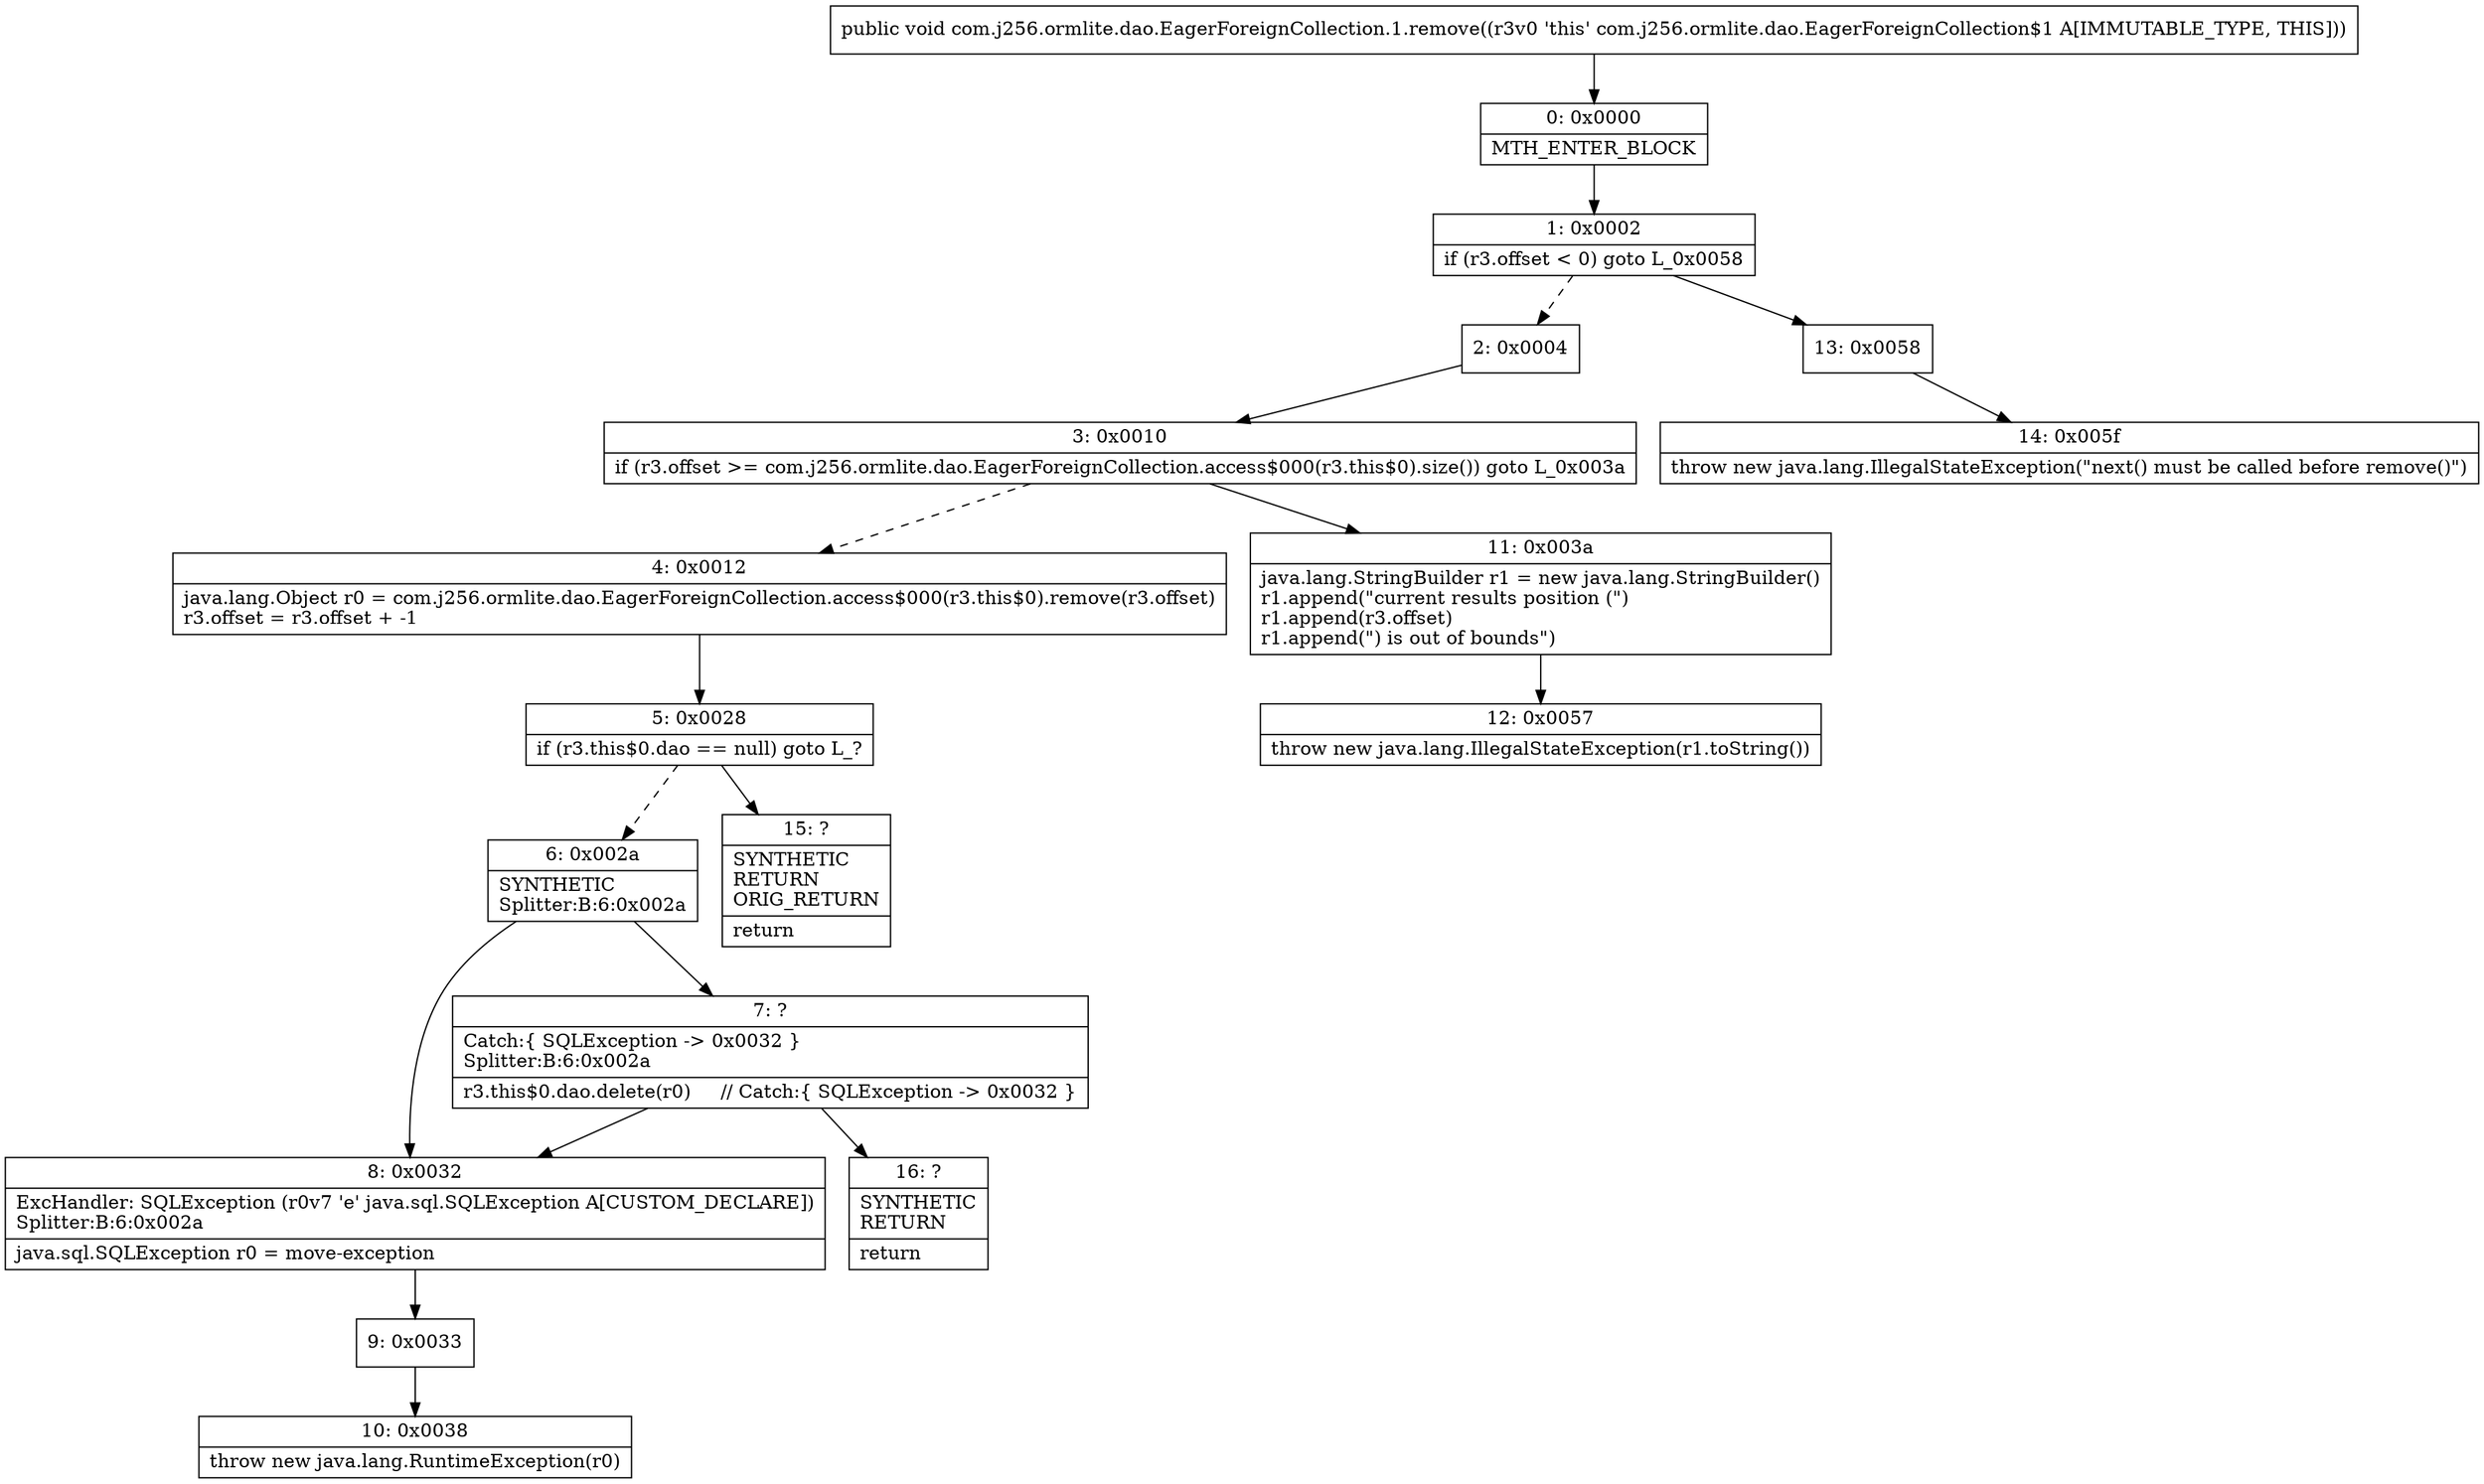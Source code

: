 digraph "CFG forcom.j256.ormlite.dao.EagerForeignCollection.1.remove()V" {
Node_0 [shape=record,label="{0\:\ 0x0000|MTH_ENTER_BLOCK\l}"];
Node_1 [shape=record,label="{1\:\ 0x0002|if (r3.offset \< 0) goto L_0x0058\l}"];
Node_2 [shape=record,label="{2\:\ 0x0004}"];
Node_3 [shape=record,label="{3\:\ 0x0010|if (r3.offset \>= com.j256.ormlite.dao.EagerForeignCollection.access$000(r3.this$0).size()) goto L_0x003a\l}"];
Node_4 [shape=record,label="{4\:\ 0x0012|java.lang.Object r0 = com.j256.ormlite.dao.EagerForeignCollection.access$000(r3.this$0).remove(r3.offset)\lr3.offset = r3.offset + \-1\l}"];
Node_5 [shape=record,label="{5\:\ 0x0028|if (r3.this$0.dao == null) goto L_?\l}"];
Node_6 [shape=record,label="{6\:\ 0x002a|SYNTHETIC\lSplitter:B:6:0x002a\l}"];
Node_7 [shape=record,label="{7\:\ ?|Catch:\{ SQLException \-\> 0x0032 \}\lSplitter:B:6:0x002a\l|r3.this$0.dao.delete(r0)     \/\/ Catch:\{ SQLException \-\> 0x0032 \}\l}"];
Node_8 [shape=record,label="{8\:\ 0x0032|ExcHandler: SQLException (r0v7 'e' java.sql.SQLException A[CUSTOM_DECLARE])\lSplitter:B:6:0x002a\l|java.sql.SQLException r0 = move\-exception\l}"];
Node_9 [shape=record,label="{9\:\ 0x0033}"];
Node_10 [shape=record,label="{10\:\ 0x0038|throw new java.lang.RuntimeException(r0)\l}"];
Node_11 [shape=record,label="{11\:\ 0x003a|java.lang.StringBuilder r1 = new java.lang.StringBuilder()\lr1.append(\"current results position (\")\lr1.append(r3.offset)\lr1.append(\") is out of bounds\")\l}"];
Node_12 [shape=record,label="{12\:\ 0x0057|throw new java.lang.IllegalStateException(r1.toString())\l}"];
Node_13 [shape=record,label="{13\:\ 0x0058}"];
Node_14 [shape=record,label="{14\:\ 0x005f|throw new java.lang.IllegalStateException(\"next() must be called before remove()\")\l}"];
Node_15 [shape=record,label="{15\:\ ?|SYNTHETIC\lRETURN\lORIG_RETURN\l|return\l}"];
Node_16 [shape=record,label="{16\:\ ?|SYNTHETIC\lRETURN\l|return\l}"];
MethodNode[shape=record,label="{public void com.j256.ormlite.dao.EagerForeignCollection.1.remove((r3v0 'this' com.j256.ormlite.dao.EagerForeignCollection$1 A[IMMUTABLE_TYPE, THIS])) }"];
MethodNode -> Node_0;
Node_0 -> Node_1;
Node_1 -> Node_2[style=dashed];
Node_1 -> Node_13;
Node_2 -> Node_3;
Node_3 -> Node_4[style=dashed];
Node_3 -> Node_11;
Node_4 -> Node_5;
Node_5 -> Node_6[style=dashed];
Node_5 -> Node_15;
Node_6 -> Node_7;
Node_6 -> Node_8;
Node_7 -> Node_8;
Node_7 -> Node_16;
Node_8 -> Node_9;
Node_9 -> Node_10;
Node_11 -> Node_12;
Node_13 -> Node_14;
}

